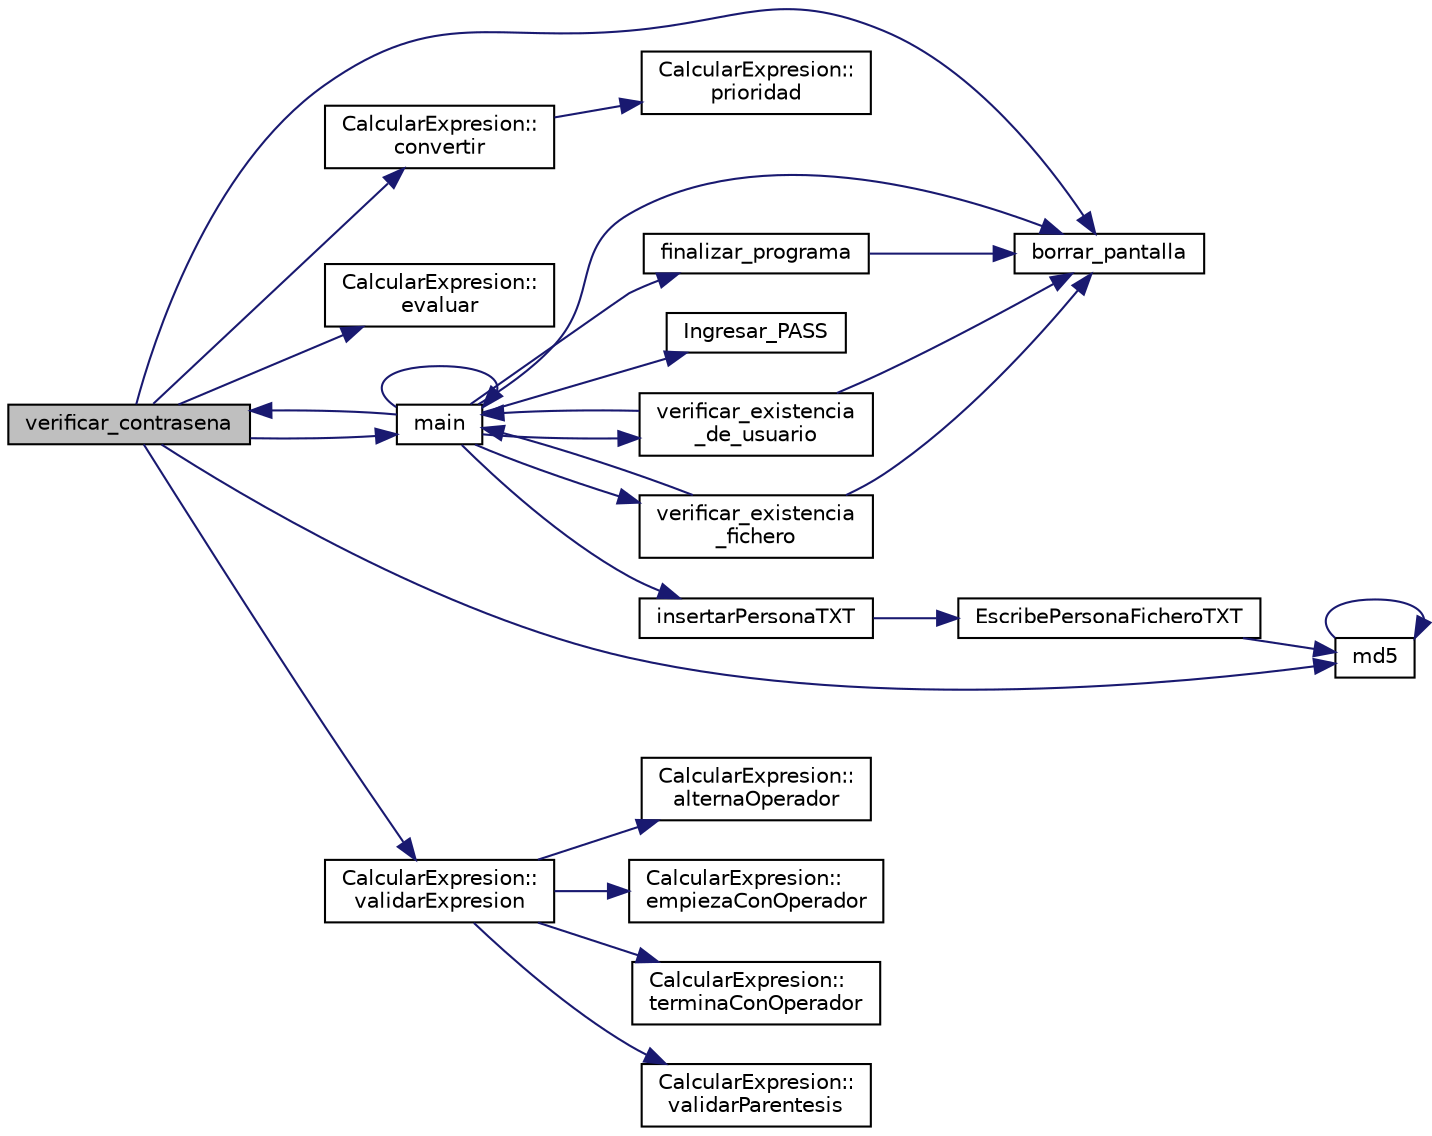 digraph "verificar_contrasena"
{
 // LATEX_PDF_SIZE
  edge [fontname="Helvetica",fontsize="10",labelfontname="Helvetica",labelfontsize="10"];
  node [fontname="Helvetica",fontsize="10",shape=record];
  rankdir="LR";
  Node1 [label="verificar_contrasena",height=0.2,width=0.4,color="black", fillcolor="grey75", style="filled", fontcolor="black",tooltip="verificar_contrasena"];
  Node1 -> Node2 [color="midnightblue",fontsize="10",style="solid"];
  Node2 [label="borrar_pantalla",height=0.2,width=0.4,color="black", fillcolor="white", style="filled",URL="$_l_o_g_i_n_01_c_09_09_8cpp.html#ad777c803a9fba8471c5ad279930eef5a",tooltip="borrar_pantalla"];
  Node1 -> Node3 [color="midnightblue",fontsize="10",style="solid"];
  Node3 [label="CalcularExpresion::\lconvertir",height=0.2,width=0.4,color="black", fillcolor="white", style="filled",URL="$class_calcular_expresion.html#aa0f16e3e51523ce41aca4dab87a0df63",tooltip="convertir."];
  Node3 -> Node4 [color="midnightblue",fontsize="10",style="solid"];
  Node4 [label="CalcularExpresion::\lprioridad",height=0.2,width=0.4,color="black", fillcolor="white", style="filled",URL="$class_calcular_expresion.html#ae3a9c8e861f1b26662665ee37c1425bc",tooltip="prioridad."];
  Node1 -> Node5 [color="midnightblue",fontsize="10",style="solid"];
  Node5 [label="CalcularExpresion::\levaluar",height=0.2,width=0.4,color="black", fillcolor="white", style="filled",URL="$class_calcular_expresion.html#aa08c7cd667b059f2af985df8d70bdcac",tooltip="evaluar."];
  Node1 -> Node6 [color="midnightblue",fontsize="10",style="solid"];
  Node6 [label="main",height=0.2,width=0.4,color="black", fillcolor="white", style="filled",URL="$_l_o_g_i_n_01_c_09_09_8cpp.html#ae66f6b31b5ad750f1fe042a706a4e3d4",tooltip="main"];
  Node6 -> Node2 [color="midnightblue",fontsize="10",style="solid"];
  Node6 -> Node7 [color="midnightblue",fontsize="10",style="solid"];
  Node7 [label="finalizar_programa",height=0.2,width=0.4,color="black", fillcolor="white", style="filled",URL="$_l_o_g_i_n_01_c_09_09_8cpp.html#a8aee71264a6c48d8703d2833004d7b71",tooltip="finalizar_programa."];
  Node7 -> Node2 [color="midnightblue",fontsize="10",style="solid"];
  Node6 -> Node8 [color="midnightblue",fontsize="10",style="solid"];
  Node8 [label="Ingresar_PASS",height=0.2,width=0.4,color="black", fillcolor="white", style="filled",URL="$_l_o_g_i_n_01_c_09_09_8cpp.html#a68f70485c1bab00878c90a60c315026d",tooltip="Ingresar_PASS."];
  Node6 -> Node9 [color="midnightblue",fontsize="10",style="solid"];
  Node9 [label="insertarPersonaTXT",height=0.2,width=0.4,color="black", fillcolor="white", style="filled",URL="$_l_o_g_i_n_01_c_09_09_8cpp.html#ab1df43187cc07a14db54fe9b7ac2e4ae",tooltip="insertarPersonaTXT"];
  Node9 -> Node10 [color="midnightblue",fontsize="10",style="solid"];
  Node10 [label="EscribePersonaFicheroTXT",height=0.2,width=0.4,color="black", fillcolor="white", style="filled",URL="$_l_o_g_i_n_01_c_09_09_8cpp.html#affac9c9375641881ca148b062b5d36ce",tooltip="EscribePersonaFicheroTXT."];
  Node10 -> Node11 [color="midnightblue",fontsize="10",style="solid"];
  Node11 [label="md5",height=0.2,width=0.4,color="black", fillcolor="white", style="filled",URL="$md5_8cpp.html#a92c6eed2e9b51298af559aff6792770b",tooltip="md5"];
  Node11 -> Node11 [color="midnightblue",fontsize="10",style="solid"];
  Node6 -> Node6 [color="midnightblue",fontsize="10",style="solid"];
  Node6 -> Node1 [color="midnightblue",fontsize="10",style="solid"];
  Node6 -> Node12 [color="midnightblue",fontsize="10",style="solid"];
  Node12 [label="verificar_existencia\l_de_usuario",height=0.2,width=0.4,color="black", fillcolor="white", style="filled",URL="$_l_o_g_i_n_01_c_09_09_8cpp.html#a2cfb19675ebaa784ced8e4c63bcc61a8",tooltip="verificar_existencia_de_usuario"];
  Node12 -> Node2 [color="midnightblue",fontsize="10",style="solid"];
  Node12 -> Node6 [color="midnightblue",fontsize="10",style="solid"];
  Node6 -> Node13 [color="midnightblue",fontsize="10",style="solid"];
  Node13 [label="verificar_existencia\l_fichero",height=0.2,width=0.4,color="black", fillcolor="white", style="filled",URL="$_l_o_g_i_n_01_c_09_09_8cpp.html#a6a17355b6b5b1da6d3cd1ec961fbf8a3",tooltip="verificar_existencia_fichero"];
  Node13 -> Node2 [color="midnightblue",fontsize="10",style="solid"];
  Node13 -> Node6 [color="midnightblue",fontsize="10",style="solid"];
  Node1 -> Node11 [color="midnightblue",fontsize="10",style="solid"];
  Node1 -> Node14 [color="midnightblue",fontsize="10",style="solid"];
  Node14 [label="CalcularExpresion::\lvalidarExpresion",height=0.2,width=0.4,color="black", fillcolor="white", style="filled",URL="$class_calcular_expresion.html#a480c9ab83b3bb130962eb680fb68a12c",tooltip="validarExpresion."];
  Node14 -> Node15 [color="midnightblue",fontsize="10",style="solid"];
  Node15 [label="CalcularExpresion::\lalternaOperador",height=0.2,width=0.4,color="black", fillcolor="white", style="filled",URL="$class_calcular_expresion.html#a150b2112575232870a03f805f09003bd",tooltip="alternaOperador."];
  Node14 -> Node16 [color="midnightblue",fontsize="10",style="solid"];
  Node16 [label="CalcularExpresion::\lempiezaConOperador",height=0.2,width=0.4,color="black", fillcolor="white", style="filled",URL="$class_calcular_expresion.html#ad900fd2e91f9125d3d8e1df2049b7067",tooltip="empiezaConOperador."];
  Node14 -> Node17 [color="midnightblue",fontsize="10",style="solid"];
  Node17 [label="CalcularExpresion::\lterminaConOperador",height=0.2,width=0.4,color="black", fillcolor="white", style="filled",URL="$class_calcular_expresion.html#acb45fee92af539e42d222e9fc9c7ffb4",tooltip="terminaConOperador."];
  Node14 -> Node18 [color="midnightblue",fontsize="10",style="solid"];
  Node18 [label="CalcularExpresion::\lvalidarParentesis",height=0.2,width=0.4,color="black", fillcolor="white", style="filled",URL="$class_calcular_expresion.html#a5fc1e0c9ed19d1351285a88aa11f25bb",tooltip="validarParentesis."];
}
